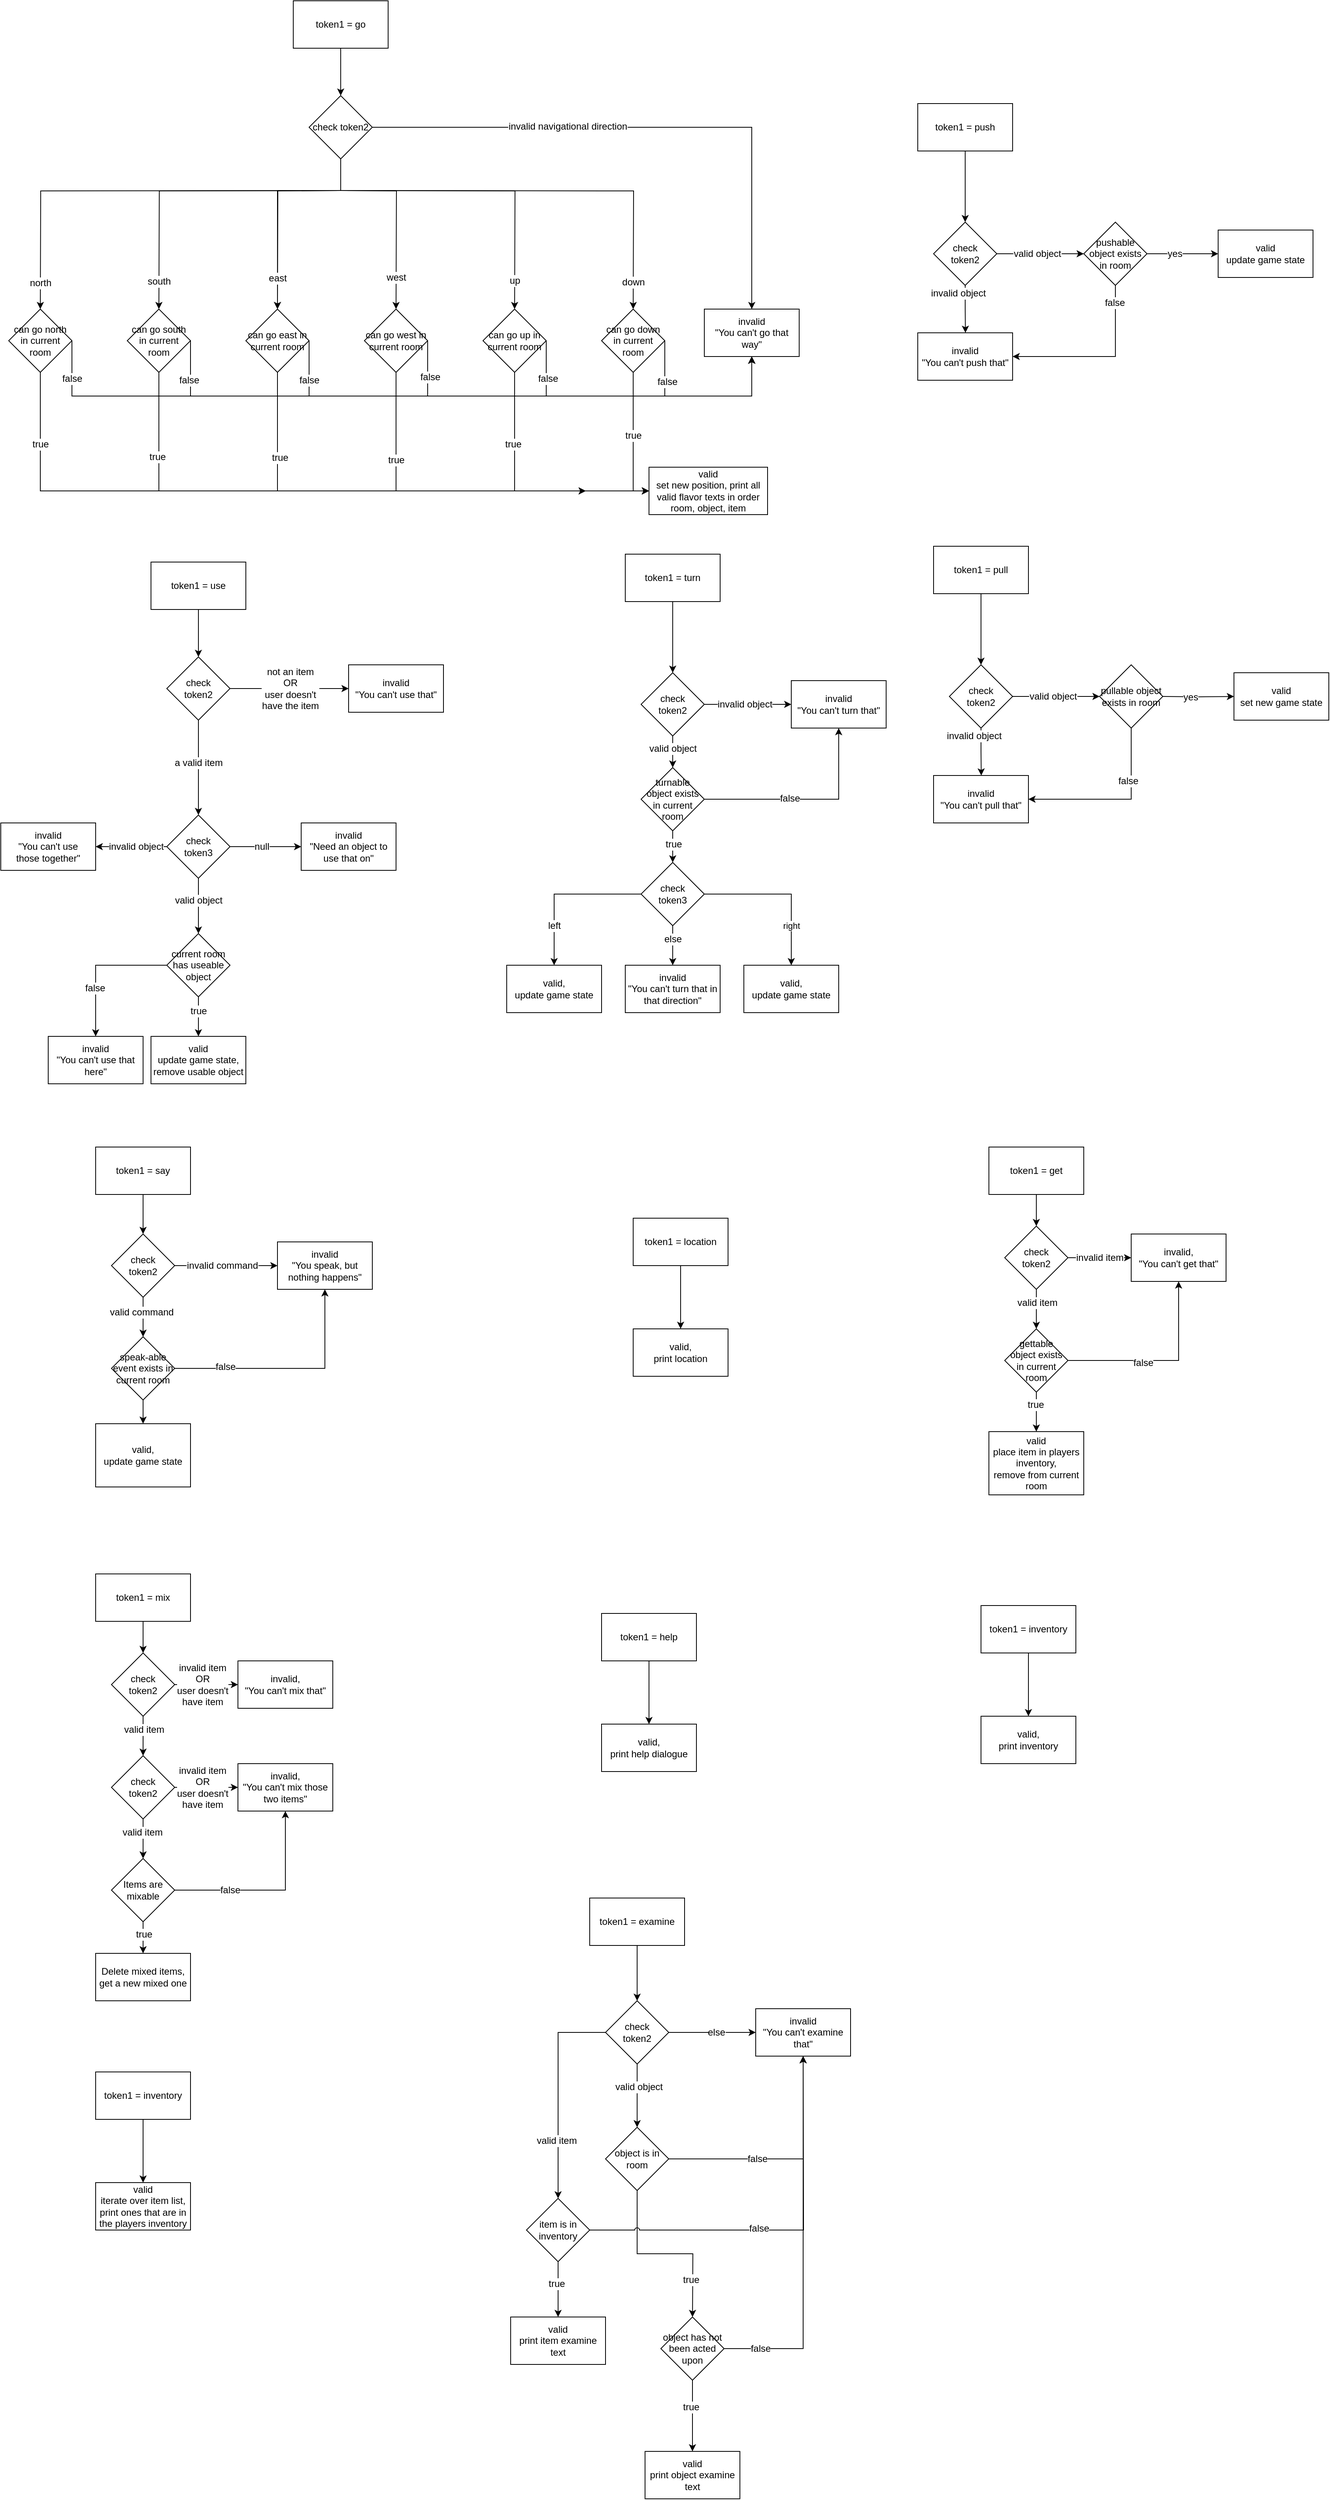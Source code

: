 <mxfile version="12.5.5" type="device"><diagram id="CHfxyp8ydynY-1cZiYaQ" name="Page-1"><mxGraphModel dx="2023" dy="628" grid="1" gridSize="10" guides="1" tooltips="1" connect="1" arrows="1" fold="1" page="1" pageScale="1" pageWidth="850" pageHeight="1100" math="0" shadow="0"><root><mxCell id="0"/><mxCell id="1" parent="0"/><mxCell id="4XS_81W_tqcogUFlzaWx-13" style="edgeStyle=orthogonalEdgeStyle;rounded=0;orthogonalLoop=1;jettySize=auto;html=1;exitX=0.5;exitY=1;exitDx=0;exitDy=0;" edge="1" parent="1"><mxGeometry relative="1" as="geometry"><mxPoint x="-410" y="240" as="sourcePoint"/><mxPoint x="-790" y="390" as="targetPoint"/></mxGeometry></mxCell><mxCell id="4XS_81W_tqcogUFlzaWx-20" value="&lt;div&gt;north&lt;/div&gt;" style="text;html=1;align=center;verticalAlign=middle;resizable=0;points=[];labelBackgroundColor=#ffffff;" vertex="1" connectable="0" parent="4XS_81W_tqcogUFlzaWx-13"><mxGeometry x="0.859" y="-3" relative="1" as="geometry"><mxPoint x="2.67" y="4.17" as="offset"/></mxGeometry></mxCell><mxCell id="4XS_81W_tqcogUFlzaWx-14" style="edgeStyle=orthogonalEdgeStyle;rounded=0;orthogonalLoop=1;jettySize=auto;html=1;exitX=0.5;exitY=1;exitDx=0;exitDy=0;" edge="1" parent="1"><mxGeometry relative="1" as="geometry"><mxPoint x="-410" y="240" as="sourcePoint"/><mxPoint x="-640" y="390" as="targetPoint"/></mxGeometry></mxCell><mxCell id="4XS_81W_tqcogUFlzaWx-21" value="south" style="text;html=1;align=center;verticalAlign=middle;resizable=0;points=[];labelBackgroundColor=#ffffff;" vertex="1" connectable="0" parent="4XS_81W_tqcogUFlzaWx-14"><mxGeometry x="0.77" y="1" relative="1" as="geometry"><mxPoint x="-1.33" y="8.33" as="offset"/></mxGeometry></mxCell><mxCell id="4XS_81W_tqcogUFlzaWx-15" style="edgeStyle=orthogonalEdgeStyle;rounded=0;orthogonalLoop=1;jettySize=auto;html=1;exitX=0.5;exitY=1;exitDx=0;exitDy=0;entryX=0.5;entryY=0;entryDx=0;entryDy=0;" edge="1" parent="1"><mxGeometry relative="1" as="geometry"><mxPoint x="-410" y="240" as="sourcePoint"/><mxPoint x="-490" y="390" as="targetPoint"/></mxGeometry></mxCell><mxCell id="4XS_81W_tqcogUFlzaWx-16" style="edgeStyle=orthogonalEdgeStyle;rounded=0;orthogonalLoop=1;jettySize=auto;html=1;exitX=0.5;exitY=1;exitDx=0;exitDy=0;entryX=0.5;entryY=0;entryDx=0;entryDy=0;" edge="1" parent="1"><mxGeometry relative="1" as="geometry"><mxPoint x="-410" y="240" as="sourcePoint"/><mxPoint x="-340" y="390" as="targetPoint"/></mxGeometry></mxCell><mxCell id="4XS_81W_tqcogUFlzaWx-23" value="west" style="text;html=1;align=center;verticalAlign=middle;resizable=0;points=[];labelBackgroundColor=#ffffff;" vertex="1" connectable="0" parent="4XS_81W_tqcogUFlzaWx-16"><mxGeometry x="0.553" relative="1" as="geometry"><mxPoint x="-0.26" y="8.33" as="offset"/></mxGeometry></mxCell><mxCell id="4XS_81W_tqcogUFlzaWx-17" style="edgeStyle=orthogonalEdgeStyle;rounded=0;orthogonalLoop=1;jettySize=auto;html=1;exitX=0.5;exitY=1;exitDx=0;exitDy=0;entryX=0.5;entryY=0;entryDx=0;entryDy=0;" edge="1" parent="1"><mxGeometry relative="1" as="geometry"><mxPoint x="-410" y="240" as="sourcePoint"/><mxPoint x="-190" y="390" as="targetPoint"/></mxGeometry></mxCell><mxCell id="4XS_81W_tqcogUFlzaWx-24" value="up" style="text;html=1;align=center;verticalAlign=middle;resizable=0;points=[];labelBackgroundColor=#ffffff;" vertex="1" connectable="0" parent="4XS_81W_tqcogUFlzaWx-17"><mxGeometry x="0.726" y="2" relative="1" as="geometry"><mxPoint x="-2.3" y="14.15" as="offset"/></mxGeometry></mxCell><mxCell id="4XS_81W_tqcogUFlzaWx-18" style="edgeStyle=orthogonalEdgeStyle;rounded=0;orthogonalLoop=1;jettySize=auto;html=1;exitX=0.5;exitY=1;exitDx=0;exitDy=0;entryX=0.5;entryY=0;entryDx=0;entryDy=0;" edge="1" parent="1"><mxGeometry relative="1" as="geometry"><mxPoint x="-410" y="240" as="sourcePoint"/><mxPoint x="-40" y="390" as="targetPoint"/></mxGeometry></mxCell><mxCell id="4XS_81W_tqcogUFlzaWx-25" value="down" style="text;html=1;align=center;verticalAlign=middle;resizable=0;points=[];labelBackgroundColor=#ffffff;" vertex="1" connectable="0" parent="4XS_81W_tqcogUFlzaWx-18"><mxGeometry x="0.831" y="1" relative="1" as="geometry"><mxPoint x="-1.27" y="9.99" as="offset"/></mxGeometry></mxCell><mxCell id="4XS_81W_tqcogUFlzaWx-27" style="edgeStyle=orthogonalEdgeStyle;rounded=0;orthogonalLoop=1;jettySize=auto;html=1;exitX=1;exitY=0.5;exitDx=0;exitDy=0;" edge="1" parent="1" source="4XS_81W_tqcogUFlzaWx-65" target="4XS_81W_tqcogUFlzaWx-26"><mxGeometry relative="1" as="geometry"><mxPoint x="-350" y="210" as="sourcePoint"/></mxGeometry></mxCell><mxCell id="4XS_81W_tqcogUFlzaWx-28" value="&lt;div&gt;invalid navigational direction&lt;/div&gt;" style="text;html=1;align=center;verticalAlign=middle;resizable=0;points=[];labelBackgroundColor=#ffffff;" vertex="1" connectable="0" parent="4XS_81W_tqcogUFlzaWx-27"><mxGeometry x="-0.304" y="1" relative="1" as="geometry"><mxPoint as="offset"/></mxGeometry></mxCell><mxCell id="4XS_81W_tqcogUFlzaWx-26" value="&lt;div&gt;invalid&lt;/div&gt;&lt;div&gt;&quot;You can't go that way&quot;&lt;br&gt;&lt;/div&gt;" style="rounded=0;whiteSpace=wrap;html=1;" vertex="1" parent="1"><mxGeometry x="50.0" y="390" width="120" height="60" as="geometry"/></mxCell><mxCell id="4XS_81W_tqcogUFlzaWx-53" style="edgeStyle=orthogonalEdgeStyle;rounded=0;orthogonalLoop=1;jettySize=auto;html=1;exitX=0.5;exitY=1;exitDx=0;exitDy=0;entryX=0.5;entryY=0;entryDx=0;entryDy=0;" edge="1" parent="1"><mxGeometry relative="1" as="geometry"><mxPoint x="-590" y="910" as="sourcePoint"/><mxPoint x="-590" y="1030" as="targetPoint"/></mxGeometry></mxCell><mxCell id="4XS_81W_tqcogUFlzaWx-54" value="a valid item" style="text;html=1;align=center;verticalAlign=middle;resizable=0;points=[];labelBackgroundColor=#ffffff;" vertex="1" connectable="0" parent="4XS_81W_tqcogUFlzaWx-53"><mxGeometry x="-0.267" relative="1" as="geometry"><mxPoint y="10" as="offset"/></mxGeometry></mxCell><mxCell id="4XS_81W_tqcogUFlzaWx-57" style="edgeStyle=orthogonalEdgeStyle;rounded=0;orthogonalLoop=1;jettySize=auto;html=1;exitX=1;exitY=0.5;exitDx=0;exitDy=0;" edge="1" parent="1" source="4XS_81W_tqcogUFlzaWx-70" target="4XS_81W_tqcogUFlzaWx-56"><mxGeometry relative="1" as="geometry"><mxPoint x="-530" y="880" as="sourcePoint"/><Array as="points"><mxPoint x="-440" y="870"/><mxPoint x="-440" y="870"/></Array></mxGeometry></mxCell><mxCell id="4XS_81W_tqcogUFlzaWx-58" value="&lt;div&gt;not an item&lt;br&gt;&lt;/div&gt;&lt;div&gt;OR&lt;/div&gt;&lt;div&gt;user doesn't &lt;br&gt;&lt;/div&gt;&lt;div&gt;have the item&lt;br&gt;&lt;/div&gt;" style="text;html=1;align=center;verticalAlign=middle;resizable=0;points=[];labelBackgroundColor=#ffffff;rotation=0;" vertex="1" connectable="0" parent="4XS_81W_tqcogUFlzaWx-57"><mxGeometry x="0.291" y="-3" relative="1" as="geometry"><mxPoint x="-21.29" y="-2.97" as="offset"/></mxGeometry></mxCell><mxCell id="4XS_81W_tqcogUFlzaWx-60" style="edgeStyle=orthogonalEdgeStyle;rounded=0;orthogonalLoop=1;jettySize=auto;html=1;exitX=1;exitY=0.5;exitDx=0;exitDy=0;entryX=0;entryY=0.5;entryDx=0;entryDy=0;" edge="1" parent="1" source="4XS_81W_tqcogUFlzaWx-55" target="4XS_81W_tqcogUFlzaWx-59"><mxGeometry relative="1" as="geometry"/></mxCell><mxCell id="4XS_81W_tqcogUFlzaWx-61" value="null" style="text;html=1;align=center;verticalAlign=middle;resizable=0;points=[];labelBackgroundColor=#ffffff;" vertex="1" connectable="0" parent="4XS_81W_tqcogUFlzaWx-60"><mxGeometry x="0.127" y="2" relative="1" as="geometry"><mxPoint x="-10.7" y="2" as="offset"/></mxGeometry></mxCell><mxCell id="4XS_81W_tqcogUFlzaWx-63" style="edgeStyle=orthogonalEdgeStyle;rounded=0;orthogonalLoop=1;jettySize=auto;html=1;exitX=0.5;exitY=1;exitDx=0;exitDy=0;entryX=0.5;entryY=0;entryDx=0;entryDy=0;" edge="1" parent="1" source="4XS_81W_tqcogUFlzaWx-55"><mxGeometry relative="1" as="geometry"><mxPoint x="-590" y="1180" as="targetPoint"/></mxGeometry></mxCell><mxCell id="4XS_81W_tqcogUFlzaWx-64" value="valid object" style="text;html=1;align=center;verticalAlign=middle;resizable=0;points=[];labelBackgroundColor=#ffffff;" vertex="1" connectable="0" parent="4XS_81W_tqcogUFlzaWx-63"><mxGeometry x="-0.223" relative="1" as="geometry"><mxPoint as="offset"/></mxGeometry></mxCell><mxCell id="4XS_81W_tqcogUFlzaWx-74" style="edgeStyle=orthogonalEdgeStyle;rounded=0;orthogonalLoop=1;jettySize=auto;html=1;exitX=0;exitY=0.5;exitDx=0;exitDy=0;entryX=1;entryY=0.5;entryDx=0;entryDy=0;" edge="1" parent="1" source="4XS_81W_tqcogUFlzaWx-55" target="4XS_81W_tqcogUFlzaWx-73"><mxGeometry relative="1" as="geometry"/></mxCell><mxCell id="4XS_81W_tqcogUFlzaWx-230" value="invalid object" style="text;html=1;align=center;verticalAlign=middle;resizable=0;points=[];labelBackgroundColor=#ffffff;" vertex="1" connectable="0" parent="4XS_81W_tqcogUFlzaWx-74"><mxGeometry x="0.215" y="2" relative="1" as="geometry"><mxPoint x="15" y="-2" as="offset"/></mxGeometry></mxCell><mxCell id="4XS_81W_tqcogUFlzaWx-55" value="&lt;div&gt;check &lt;br&gt;&lt;/div&gt;&lt;div&gt;token3&lt;/div&gt;" style="rhombus;whiteSpace=wrap;html=1;" vertex="1" parent="1"><mxGeometry x="-630" y="1030" width="80" height="80" as="geometry"/></mxCell><mxCell id="4XS_81W_tqcogUFlzaWx-56" value="&lt;div&gt;invalid&lt;/div&gt;&lt;div&gt;&quot;You can't use that&quot;&lt;br&gt;&lt;/div&gt;" style="rounded=0;whiteSpace=wrap;html=1;" vertex="1" parent="1"><mxGeometry x="-400" y="840" width="120" height="60" as="geometry"/></mxCell><mxCell id="4XS_81W_tqcogUFlzaWx-59" value="&lt;div&gt;invalid&lt;/div&gt;&lt;div&gt;&quot;Need an object to use that on&quot;&lt;br&gt;&lt;/div&gt;" style="rounded=0;whiteSpace=wrap;html=1;" vertex="1" parent="1"><mxGeometry x="-460" y="1040" width="120" height="60" as="geometry"/></mxCell><mxCell id="4XS_81W_tqcogUFlzaWx-66" style="edgeStyle=orthogonalEdgeStyle;rounded=0;orthogonalLoop=1;jettySize=auto;html=1;exitX=0.5;exitY=1;exitDx=0;exitDy=0;entryX=0.5;entryY=0;entryDx=0;entryDy=0;" edge="1" parent="1" source="4XS_81W_tqcogUFlzaWx-65"><mxGeometry relative="1" as="geometry"><mxPoint x="-490" y="390" as="targetPoint"/><Array as="points"><mxPoint x="-410" y="240"/><mxPoint x="-490" y="240"/></Array></mxGeometry></mxCell><mxCell id="4XS_81W_tqcogUFlzaWx-131" value="east" style="text;html=1;align=center;verticalAlign=middle;resizable=0;points=[];labelBackgroundColor=#ffffff;" vertex="1" connectable="0" parent="4XS_81W_tqcogUFlzaWx-66"><mxGeometry x="0.708" relative="1" as="geometry"><mxPoint as="offset"/></mxGeometry></mxCell><mxCell id="4XS_81W_tqcogUFlzaWx-65" value="check token2" style="rhombus;whiteSpace=wrap;html=1;" vertex="1" parent="1"><mxGeometry x="-450" y="120" width="80" height="80" as="geometry"/></mxCell><mxCell id="4XS_81W_tqcogUFlzaWx-68" style="edgeStyle=orthogonalEdgeStyle;rounded=0;orthogonalLoop=1;jettySize=auto;html=1;exitX=0.5;exitY=1;exitDx=0;exitDy=0;entryX=0.5;entryY=0;entryDx=0;entryDy=0;" edge="1" parent="1" source="4XS_81W_tqcogUFlzaWx-67" target="4XS_81W_tqcogUFlzaWx-65"><mxGeometry relative="1" as="geometry"/></mxCell><mxCell id="4XS_81W_tqcogUFlzaWx-67" value="token1 = go" style="rounded=0;whiteSpace=wrap;html=1;" vertex="1" parent="1"><mxGeometry x="-470" width="120" height="60" as="geometry"/></mxCell><mxCell id="4XS_81W_tqcogUFlzaWx-70" value="&lt;div&gt;check &lt;br&gt;&lt;/div&gt;&lt;div&gt;token2&lt;/div&gt;" style="rhombus;whiteSpace=wrap;html=1;" vertex="1" parent="1"><mxGeometry x="-630" y="830" width="80" height="80" as="geometry"/></mxCell><mxCell id="4XS_81W_tqcogUFlzaWx-72" style="edgeStyle=orthogonalEdgeStyle;rounded=0;orthogonalLoop=1;jettySize=auto;html=1;exitX=0.5;exitY=1;exitDx=0;exitDy=0;entryX=0.5;entryY=0;entryDx=0;entryDy=0;" edge="1" parent="1" source="4XS_81W_tqcogUFlzaWx-71" target="4XS_81W_tqcogUFlzaWx-70"><mxGeometry relative="1" as="geometry"/></mxCell><mxCell id="4XS_81W_tqcogUFlzaWx-71" value="token1 = use" style="rounded=0;whiteSpace=wrap;html=1;" vertex="1" parent="1"><mxGeometry x="-650" y="710" width="120" height="60" as="geometry"/></mxCell><mxCell id="4XS_81W_tqcogUFlzaWx-73" value="&lt;div&gt;invalid&lt;/div&gt;&lt;div&gt;&quot;You can't use &lt;br&gt;&lt;/div&gt;those together&quot;" style="rounded=0;whiteSpace=wrap;html=1;" vertex="1" parent="1"><mxGeometry x="-840" y="1040" width="120" height="60" as="geometry"/></mxCell><mxCell id="4XS_81W_tqcogUFlzaWx-78" style="edgeStyle=orthogonalEdgeStyle;rounded=0;orthogonalLoop=1;jettySize=auto;html=1;exitX=0.5;exitY=1;exitDx=0;exitDy=0;entryX=0.5;entryY=0;entryDx=0;entryDy=0;" edge="1" parent="1" source="4XS_81W_tqcogUFlzaWx-76" target="4XS_81W_tqcogUFlzaWx-77"><mxGeometry relative="1" as="geometry"/></mxCell><mxCell id="4XS_81W_tqcogUFlzaWx-76" value="token1 = push" style="rounded=0;whiteSpace=wrap;html=1;" vertex="1" parent="1"><mxGeometry x="320" y="130" width="120" height="60" as="geometry"/></mxCell><mxCell id="4XS_81W_tqcogUFlzaWx-80" style="edgeStyle=orthogonalEdgeStyle;rounded=0;orthogonalLoop=1;jettySize=auto;html=1;exitX=1;exitY=0.5;exitDx=0;exitDy=0;entryX=0;entryY=0.5;entryDx=0;entryDy=0;" edge="1" parent="1" source="4XS_81W_tqcogUFlzaWx-77"><mxGeometry relative="1" as="geometry"><mxPoint x="530" y="320" as="targetPoint"/></mxGeometry></mxCell><mxCell id="4XS_81W_tqcogUFlzaWx-81" value="valid object" style="text;html=1;align=center;verticalAlign=middle;resizable=0;points=[];labelBackgroundColor=#ffffff;" vertex="1" connectable="0" parent="4XS_81W_tqcogUFlzaWx-80"><mxGeometry x="-0.161" y="-1" relative="1" as="geometry"><mxPoint x="4.17" y="-1" as="offset"/></mxGeometry></mxCell><mxCell id="4XS_81W_tqcogUFlzaWx-82" style="edgeStyle=orthogonalEdgeStyle;rounded=0;orthogonalLoop=1;jettySize=auto;html=1;exitX=0.5;exitY=1;exitDx=0;exitDy=0;" edge="1" parent="1" source="4XS_81W_tqcogUFlzaWx-77"><mxGeometry relative="1" as="geometry"><mxPoint x="380.333" y="420" as="targetPoint"/></mxGeometry></mxCell><mxCell id="4XS_81W_tqcogUFlzaWx-84" value="invalid object" style="text;html=1;align=center;verticalAlign=middle;resizable=0;points=[];labelBackgroundColor=#ffffff;" vertex="1" connectable="0" parent="4XS_81W_tqcogUFlzaWx-82"><mxGeometry x="0.005" y="10" relative="1" as="geometry"><mxPoint x="-10" y="-10" as="offset"/></mxGeometry></mxCell><mxCell id="4XS_81W_tqcogUFlzaWx-77" value="&lt;div&gt;check&lt;/div&gt;&lt;div&gt;token2&lt;/div&gt;" style="rhombus;whiteSpace=wrap;html=1;" vertex="1" parent="1"><mxGeometry x="340" y="280" width="80" height="80" as="geometry"/></mxCell><mxCell id="4XS_81W_tqcogUFlzaWx-83" value="&lt;div&gt;invalid&lt;/div&gt;&lt;div&gt;&quot;You can't push that&quot;&lt;br&gt;&lt;/div&gt;" style="rounded=0;whiteSpace=wrap;html=1;" vertex="1" parent="1"><mxGeometry x="320" y="420" width="120" height="60" as="geometry"/></mxCell><mxCell id="4XS_81W_tqcogUFlzaWx-85" style="edgeStyle=orthogonalEdgeStyle;rounded=0;orthogonalLoop=1;jettySize=auto;html=1;exitX=0.5;exitY=1;exitDx=0;exitDy=0;entryX=0.5;entryY=0;entryDx=0;entryDy=0;" edge="1" source="4XS_81W_tqcogUFlzaWx-86" target="4XS_81W_tqcogUFlzaWx-91" parent="1"><mxGeometry relative="1" as="geometry"/></mxCell><mxCell id="4XS_81W_tqcogUFlzaWx-86" value="token1 = pull" style="rounded=0;whiteSpace=wrap;html=1;" vertex="1" parent="1"><mxGeometry x="340" y="690" width="120" height="60" as="geometry"/></mxCell><mxCell id="4XS_81W_tqcogUFlzaWx-87" style="edgeStyle=orthogonalEdgeStyle;rounded=0;orthogonalLoop=1;jettySize=auto;html=1;exitX=1;exitY=0.5;exitDx=0;exitDy=0;entryX=0;entryY=0.5;entryDx=0;entryDy=0;" edge="1" source="4XS_81W_tqcogUFlzaWx-91" parent="1"><mxGeometry relative="1" as="geometry"><mxPoint x="550" y="880.0" as="targetPoint"/></mxGeometry></mxCell><mxCell id="4XS_81W_tqcogUFlzaWx-88" value="valid object" style="text;html=1;align=center;verticalAlign=middle;resizable=0;points=[];labelBackgroundColor=#ffffff;" vertex="1" connectable="0" parent="4XS_81W_tqcogUFlzaWx-87"><mxGeometry x="-0.161" y="-1" relative="1" as="geometry"><mxPoint x="4.17" y="-1" as="offset"/></mxGeometry></mxCell><mxCell id="4XS_81W_tqcogUFlzaWx-89" style="edgeStyle=orthogonalEdgeStyle;rounded=0;orthogonalLoop=1;jettySize=auto;html=1;exitX=0.5;exitY=1;exitDx=0;exitDy=0;" edge="1" source="4XS_81W_tqcogUFlzaWx-91" parent="1"><mxGeometry relative="1" as="geometry"><mxPoint x="400.333" y="980" as="targetPoint"/></mxGeometry></mxCell><mxCell id="4XS_81W_tqcogUFlzaWx-90" value="invalid object" style="text;html=1;align=center;verticalAlign=middle;resizable=0;points=[];labelBackgroundColor=#ffffff;" vertex="1" connectable="0" parent="4XS_81W_tqcogUFlzaWx-89"><mxGeometry x="0.005" y="10" relative="1" as="geometry"><mxPoint x="-10" y="-10" as="offset"/></mxGeometry></mxCell><mxCell id="4XS_81W_tqcogUFlzaWx-91" value="&lt;div&gt;check&lt;/div&gt;&lt;div&gt;token2&lt;/div&gt;" style="rhombus;whiteSpace=wrap;html=1;" vertex="1" parent="1"><mxGeometry x="360" y="840" width="80" height="80" as="geometry"/></mxCell><mxCell id="4XS_81W_tqcogUFlzaWx-93" value="&lt;div&gt;invalid&lt;/div&gt;&lt;div&gt;&quot;You can't pull that&quot;&lt;br&gt;&lt;/div&gt;" style="rounded=0;whiteSpace=wrap;html=1;" vertex="1" parent="1"><mxGeometry x="340" y="980" width="120" height="60" as="geometry"/></mxCell><mxCell id="4XS_81W_tqcogUFlzaWx-94" style="edgeStyle=orthogonalEdgeStyle;rounded=0;orthogonalLoop=1;jettySize=auto;html=1;exitX=0.5;exitY=1;exitDx=0;exitDy=0;entryX=0.5;entryY=0;entryDx=0;entryDy=0;" edge="1" source="4XS_81W_tqcogUFlzaWx-95" target="4XS_81W_tqcogUFlzaWx-100" parent="1"><mxGeometry relative="1" as="geometry"/></mxCell><mxCell id="4XS_81W_tqcogUFlzaWx-95" value="token1 = turn" style="rounded=0;whiteSpace=wrap;html=1;" vertex="1" parent="1"><mxGeometry x="-50" y="700" width="120" height="60" as="geometry"/></mxCell><mxCell id="4XS_81W_tqcogUFlzaWx-96" style="edgeStyle=orthogonalEdgeStyle;rounded=0;orthogonalLoop=1;jettySize=auto;html=1;exitX=1;exitY=0.5;exitDx=0;exitDy=0;entryX=0;entryY=0.5;entryDx=0;entryDy=0;" edge="1" source="4XS_81W_tqcogUFlzaWx-100" parent="1"><mxGeometry relative="1" as="geometry"><mxPoint x="160" y="890.0" as="targetPoint"/></mxGeometry></mxCell><mxCell id="4XS_81W_tqcogUFlzaWx-97" value="invalid object" style="text;html=1;align=center;verticalAlign=middle;resizable=0;points=[];labelBackgroundColor=#ffffff;" vertex="1" connectable="0" parent="4XS_81W_tqcogUFlzaWx-96"><mxGeometry x="-0.161" y="-1" relative="1" as="geometry"><mxPoint x="4.17" y="-1" as="offset"/></mxGeometry></mxCell><mxCell id="4XS_81W_tqcogUFlzaWx-240" style="edgeStyle=orthogonalEdgeStyle;rounded=0;orthogonalLoop=1;jettySize=auto;html=1;exitX=0.5;exitY=1;exitDx=0;exitDy=0;" edge="1" parent="1" source="4XS_81W_tqcogUFlzaWx-100" target="4XS_81W_tqcogUFlzaWx-239"><mxGeometry relative="1" as="geometry"/></mxCell><mxCell id="4XS_81W_tqcogUFlzaWx-242" value="valid object" style="text;html=1;align=center;verticalAlign=middle;resizable=0;points=[];labelBackgroundColor=#ffffff;" vertex="1" connectable="0" parent="4XS_81W_tqcogUFlzaWx-240"><mxGeometry x="-0.214" y="-1" relative="1" as="geometry"><mxPoint x="1" as="offset"/></mxGeometry></mxCell><mxCell id="4XS_81W_tqcogUFlzaWx-100" value="&lt;div&gt;check&lt;/div&gt;&lt;div&gt;token2&lt;/div&gt;" style="rhombus;whiteSpace=wrap;html=1;" vertex="1" parent="1"><mxGeometry x="-30" y="850" width="80" height="80" as="geometry"/></mxCell><mxCell id="4XS_81W_tqcogUFlzaWx-103" value="&lt;div&gt;invalid&lt;/div&gt;&lt;div&gt;&quot;You can't turn that&quot;&lt;br&gt;&lt;/div&gt;" style="rounded=0;whiteSpace=wrap;html=1;" vertex="1" parent="1"><mxGeometry x="160" y="860" width="120" height="60" as="geometry"/></mxCell><mxCell id="4XS_81W_tqcogUFlzaWx-109" value="&lt;div&gt;right&lt;/div&gt;" style="edgeStyle=orthogonalEdgeStyle;rounded=0;orthogonalLoop=1;jettySize=auto;html=1;exitX=1;exitY=0.5;exitDx=0;exitDy=0;entryX=0.5;entryY=0;entryDx=0;entryDy=0;" edge="1" parent="1" source="4XS_81W_tqcogUFlzaWx-105" target="4XS_81W_tqcogUFlzaWx-108"><mxGeometry x="0.498" relative="1" as="geometry"><mxPoint as="offset"/></mxGeometry></mxCell><mxCell id="4XS_81W_tqcogUFlzaWx-110" style="edgeStyle=orthogonalEdgeStyle;rounded=0;orthogonalLoop=1;jettySize=auto;html=1;exitX=0.5;exitY=1;exitDx=0;exitDy=0;entryX=0.5;entryY=0;entryDx=0;entryDy=0;" edge="1" parent="1" source="4XS_81W_tqcogUFlzaWx-105" target="4XS_81W_tqcogUFlzaWx-107"><mxGeometry relative="1" as="geometry"><Array as="points"><mxPoint x="10" y="1190"/><mxPoint x="10" y="1190"/></Array></mxGeometry></mxCell><mxCell id="4XS_81W_tqcogUFlzaWx-113" value="else" style="text;html=1;align=center;verticalAlign=middle;resizable=0;points=[];labelBackgroundColor=#ffffff;" vertex="1" connectable="0" parent="4XS_81W_tqcogUFlzaWx-110"><mxGeometry x="-0.2" y="-3" relative="1" as="geometry"><mxPoint x="3" y="-3" as="offset"/></mxGeometry></mxCell><mxCell id="4XS_81W_tqcogUFlzaWx-111" style="edgeStyle=orthogonalEdgeStyle;rounded=0;orthogonalLoop=1;jettySize=auto;html=1;exitX=0;exitY=0.5;exitDx=0;exitDy=0;" edge="1" parent="1" source="4XS_81W_tqcogUFlzaWx-105" target="4XS_81W_tqcogUFlzaWx-106"><mxGeometry relative="1" as="geometry"/></mxCell><mxCell id="4XS_81W_tqcogUFlzaWx-112" value="left" style="text;html=1;align=center;verticalAlign=middle;resizable=0;points=[];labelBackgroundColor=#ffffff;" vertex="1" connectable="0" parent="4XS_81W_tqcogUFlzaWx-111"><mxGeometry x="-0.239" y="1" relative="1" as="geometry"><mxPoint x="-34.14" y="38.79" as="offset"/></mxGeometry></mxCell><mxCell id="4XS_81W_tqcogUFlzaWx-105" value="&lt;div&gt;check&lt;/div&gt;&lt;div&gt;token3&lt;/div&gt;" style="rhombus;whiteSpace=wrap;html=1;" vertex="1" parent="1"><mxGeometry x="-30" y="1090" width="80" height="80" as="geometry"/></mxCell><mxCell id="4XS_81W_tqcogUFlzaWx-106" value="&lt;div&gt;valid,&lt;/div&gt;&lt;div&gt;update game state&lt;br&gt;&lt;/div&gt;" style="rounded=0;whiteSpace=wrap;html=1;" vertex="1" parent="1"><mxGeometry x="-200" y="1220" width="120" height="60" as="geometry"/></mxCell><mxCell id="4XS_81W_tqcogUFlzaWx-107" value="&lt;div&gt;invalid&lt;/div&gt;&lt;div&gt;&quot;You can't turn that in that direction&quot;&lt;br&gt;&lt;/div&gt;" style="rounded=0;whiteSpace=wrap;html=1;" vertex="1" parent="1"><mxGeometry x="-50" y="1220" width="120" height="60" as="geometry"/></mxCell><mxCell id="4XS_81W_tqcogUFlzaWx-108" value="&lt;div&gt;valid, &lt;br&gt;&lt;/div&gt;&lt;div&gt;update game state&lt;/div&gt;" style="rounded=0;whiteSpace=wrap;html=1;" vertex="1" parent="1"><mxGeometry x="100" y="1220" width="120" height="60" as="geometry"/></mxCell><mxCell id="4XS_81W_tqcogUFlzaWx-121" value="" style="edgeStyle=orthogonalEdgeStyle;rounded=0;orthogonalLoop=1;jettySize=auto;html=1;" edge="1" parent="1" source="4XS_81W_tqcogUFlzaWx-118" target="4XS_81W_tqcogUFlzaWx-120"><mxGeometry relative="1" as="geometry"/></mxCell><mxCell id="4XS_81W_tqcogUFlzaWx-118" value="&lt;div&gt;token1 = location&lt;/div&gt;" style="rounded=0;whiteSpace=wrap;html=1;" vertex="1" parent="1"><mxGeometry x="-40" y="1540" width="120" height="60" as="geometry"/></mxCell><mxCell id="4XS_81W_tqcogUFlzaWx-120" value="&lt;div&gt;valid,&lt;/div&gt;&lt;div&gt;print location&lt;br&gt;&lt;/div&gt;" style="rounded=0;whiteSpace=wrap;html=1;" vertex="1" parent="1"><mxGeometry x="-40" y="1680" width="120" height="60" as="geometry"/></mxCell><mxCell id="4XS_81W_tqcogUFlzaWx-126" style="edgeStyle=orthogonalEdgeStyle;rounded=0;orthogonalLoop=1;jettySize=auto;html=1;exitX=0.5;exitY=1;exitDx=0;exitDy=0;entryX=0.5;entryY=0;entryDx=0;entryDy=0;" edge="1" parent="1" source="4XS_81W_tqcogUFlzaWx-122" target="4XS_81W_tqcogUFlzaWx-125"><mxGeometry relative="1" as="geometry"/></mxCell><mxCell id="4XS_81W_tqcogUFlzaWx-122" value="token1 = say" style="rounded=0;whiteSpace=wrap;html=1;" vertex="1" parent="1"><mxGeometry x="-720" y="1450" width="120" height="60" as="geometry"/></mxCell><mxCell id="4XS_81W_tqcogUFlzaWx-128" style="edgeStyle=orthogonalEdgeStyle;rounded=0;orthogonalLoop=1;jettySize=auto;html=1;exitX=1;exitY=0.5;exitDx=0;exitDy=0;entryX=0;entryY=0.5;entryDx=0;entryDy=0;" edge="1" parent="1" source="4XS_81W_tqcogUFlzaWx-125" target="4XS_81W_tqcogUFlzaWx-127"><mxGeometry relative="1" as="geometry"/></mxCell><mxCell id="4XS_81W_tqcogUFlzaWx-129" value="invalid command" style="text;html=1;align=center;verticalAlign=middle;resizable=0;points=[];labelBackgroundColor=#ffffff;" vertex="1" connectable="0" parent="4XS_81W_tqcogUFlzaWx-128"><mxGeometry x="-0.399" y="2" relative="1" as="geometry"><mxPoint x="20.95" y="2" as="offset"/></mxGeometry></mxCell><mxCell id="4XS_81W_tqcogUFlzaWx-133" style="edgeStyle=orthogonalEdgeStyle;rounded=0;orthogonalLoop=1;jettySize=auto;html=1;exitX=0.5;exitY=1;exitDx=0;exitDy=0;entryX=0.5;entryY=0;entryDx=0;entryDy=0;" edge="1" parent="1" source="4XS_81W_tqcogUFlzaWx-125"><mxGeometry relative="1" as="geometry"><mxPoint x="-660" y="1690" as="targetPoint"/></mxGeometry></mxCell><mxCell id="4XS_81W_tqcogUFlzaWx-134" value="valid command" style="text;html=1;align=center;verticalAlign=middle;resizable=0;points=[];labelBackgroundColor=#ffffff;" vertex="1" connectable="0" parent="4XS_81W_tqcogUFlzaWx-133"><mxGeometry x="-0.257" y="-2" relative="1" as="geometry"><mxPoint as="offset"/></mxGeometry></mxCell><mxCell id="4XS_81W_tqcogUFlzaWx-125" value="&lt;div&gt;check&lt;/div&gt;&lt;div&gt;token2&lt;br&gt;&lt;/div&gt;" style="rhombus;whiteSpace=wrap;html=1;" vertex="1" parent="1"><mxGeometry x="-700" y="1560" width="80" height="80" as="geometry"/></mxCell><mxCell id="4XS_81W_tqcogUFlzaWx-127" value="&lt;div&gt;invalid&lt;/div&gt;&lt;div&gt;&quot;You speak, but nothing happens&quot;&lt;br&gt;&lt;/div&gt;" style="rounded=0;whiteSpace=wrap;html=1;" vertex="1" parent="1"><mxGeometry x="-490" y="1570" width="120" height="60" as="geometry"/></mxCell><mxCell id="4XS_81W_tqcogUFlzaWx-137" style="edgeStyle=orthogonalEdgeStyle;rounded=0;orthogonalLoop=1;jettySize=auto;html=1;exitX=0.5;exitY=1;exitDx=0;exitDy=0;entryX=0.5;entryY=0;entryDx=0;entryDy=0;" edge="1" parent="1" source="4XS_81W_tqcogUFlzaWx-135" target="4XS_81W_tqcogUFlzaWx-136"><mxGeometry relative="1" as="geometry"/></mxCell><mxCell id="4XS_81W_tqcogUFlzaWx-135" value="token1 = get" style="rounded=0;whiteSpace=wrap;html=1;" vertex="1" parent="1"><mxGeometry x="410" y="1450" width="120" height="60" as="geometry"/></mxCell><mxCell id="4XS_81W_tqcogUFlzaWx-139" style="edgeStyle=orthogonalEdgeStyle;rounded=0;orthogonalLoop=1;jettySize=auto;html=1;exitX=0.5;exitY=1;exitDx=0;exitDy=0;entryX=0.5;entryY=0;entryDx=0;entryDy=0;" edge="1" parent="1" source="4XS_81W_tqcogUFlzaWx-136"><mxGeometry relative="1" as="geometry"><mxPoint x="470" y="1680" as="targetPoint"/></mxGeometry></mxCell><mxCell id="4XS_81W_tqcogUFlzaWx-140" value="valid item" style="text;html=1;align=center;verticalAlign=middle;resizable=0;points=[];labelBackgroundColor=#ffffff;" vertex="1" connectable="0" parent="4XS_81W_tqcogUFlzaWx-139"><mxGeometry x="-0.32" y="1" relative="1" as="geometry"><mxPoint as="offset"/></mxGeometry></mxCell><mxCell id="4XS_81W_tqcogUFlzaWx-142" style="edgeStyle=orthogonalEdgeStyle;rounded=0;orthogonalLoop=1;jettySize=auto;html=1;exitX=1;exitY=0.5;exitDx=0;exitDy=0;entryX=0;entryY=0.5;entryDx=0;entryDy=0;" edge="1" parent="1" source="4XS_81W_tqcogUFlzaWx-136" target="4XS_81W_tqcogUFlzaWx-141"><mxGeometry relative="1" as="geometry"/></mxCell><mxCell id="4XS_81W_tqcogUFlzaWx-143" value="invalid item" style="text;html=1;align=center;verticalAlign=middle;resizable=0;points=[];labelBackgroundColor=#ffffff;" vertex="1" connectable="0" parent="4XS_81W_tqcogUFlzaWx-142"><mxGeometry x="-0.355" y="-1" relative="1" as="geometry"><mxPoint x="14" y="-1" as="offset"/></mxGeometry></mxCell><mxCell id="4XS_81W_tqcogUFlzaWx-136" value="&lt;div&gt;check&lt;/div&gt;&lt;div&gt;token2&lt;/div&gt;" style="rhombus;whiteSpace=wrap;html=1;" vertex="1" parent="1"><mxGeometry x="430" y="1550" width="80" height="80" as="geometry"/></mxCell><mxCell id="4XS_81W_tqcogUFlzaWx-141" value="&lt;div&gt;invalid,&lt;/div&gt;&lt;div&gt;&quot;You can't get that&quot;&lt;br&gt;&lt;/div&gt;" style="rounded=0;whiteSpace=wrap;html=1;" vertex="1" parent="1"><mxGeometry x="590" y="1560" width="120" height="60" as="geometry"/></mxCell><mxCell id="4XS_81W_tqcogUFlzaWx-145" style="edgeStyle=orthogonalEdgeStyle;rounded=0;orthogonalLoop=1;jettySize=auto;html=1;exitX=0.5;exitY=1;exitDx=0;exitDy=0;entryX=0.5;entryY=0;entryDx=0;entryDy=0;" edge="1" source="4XS_81W_tqcogUFlzaWx-146" target="4XS_81W_tqcogUFlzaWx-151" parent="1"><mxGeometry relative="1" as="geometry"/></mxCell><mxCell id="4XS_81W_tqcogUFlzaWx-146" value="token1 = mix" style="rounded=0;whiteSpace=wrap;html=1;" vertex="1" parent="1"><mxGeometry x="-720" y="1990" width="120" height="60" as="geometry"/></mxCell><mxCell id="4XS_81W_tqcogUFlzaWx-147" style="edgeStyle=orthogonalEdgeStyle;rounded=0;orthogonalLoop=1;jettySize=auto;html=1;exitX=0.5;exitY=1;exitDx=0;exitDy=0;entryX=0.5;entryY=0;entryDx=0;entryDy=0;" edge="1" source="4XS_81W_tqcogUFlzaWx-151" parent="1"><mxGeometry relative="1" as="geometry"><mxPoint x="-660" y="2220" as="targetPoint"/></mxGeometry></mxCell><mxCell id="4XS_81W_tqcogUFlzaWx-148" value="valid item" style="text;html=1;align=center;verticalAlign=middle;resizable=0;points=[];labelBackgroundColor=#ffffff;" vertex="1" connectable="0" parent="4XS_81W_tqcogUFlzaWx-147"><mxGeometry x="-0.32" y="1" relative="1" as="geometry"><mxPoint as="offset"/></mxGeometry></mxCell><mxCell id="4XS_81W_tqcogUFlzaWx-149" style="edgeStyle=orthogonalEdgeStyle;rounded=0;orthogonalLoop=1;jettySize=auto;html=1;exitX=1;exitY=0.5;exitDx=0;exitDy=0;entryX=0;entryY=0.5;entryDx=0;entryDy=0;" edge="1" source="4XS_81W_tqcogUFlzaWx-151" target="4XS_81W_tqcogUFlzaWx-153" parent="1"><mxGeometry relative="1" as="geometry"/></mxCell><mxCell id="4XS_81W_tqcogUFlzaWx-150" value="&lt;div&gt;invalid item&lt;/div&gt;&lt;div&gt;OR&lt;/div&gt;&lt;div&gt;user doesn't&lt;/div&gt;&lt;div&gt;have item&lt;br&gt;&lt;/div&gt;" style="text;html=1;align=center;verticalAlign=middle;resizable=0;points=[];labelBackgroundColor=#ffffff;" vertex="1" connectable="0" parent="4XS_81W_tqcogUFlzaWx-149"><mxGeometry x="-0.355" y="-1" relative="1" as="geometry"><mxPoint x="9" y="-1" as="offset"/></mxGeometry></mxCell><mxCell id="4XS_81W_tqcogUFlzaWx-151" value="&lt;div&gt;check&lt;/div&gt;&lt;div&gt;token2&lt;/div&gt;" style="rhombus;whiteSpace=wrap;html=1;" vertex="1" parent="1"><mxGeometry x="-700" y="2090" width="80" height="80" as="geometry"/></mxCell><mxCell id="4XS_81W_tqcogUFlzaWx-153" value="&lt;div&gt;invalid,&lt;/div&gt;&lt;div&gt;&quot;You can't mix that&quot;&lt;br&gt;&lt;/div&gt;" style="rounded=0;whiteSpace=wrap;html=1;" vertex="1" parent="1"><mxGeometry x="-540" y="2100" width="120" height="60" as="geometry"/></mxCell><mxCell id="4XS_81W_tqcogUFlzaWx-156" style="edgeStyle=orthogonalEdgeStyle;rounded=0;orthogonalLoop=1;jettySize=auto;html=1;exitX=1;exitY=0.5;exitDx=0;exitDy=0;entryX=0;entryY=0.5;entryDx=0;entryDy=0;" edge="1" parent="1" source="4XS_81W_tqcogUFlzaWx-154" target="4XS_81W_tqcogUFlzaWx-155"><mxGeometry relative="1" as="geometry"/></mxCell><mxCell id="4XS_81W_tqcogUFlzaWx-157" value="&lt;div&gt;invalid item&lt;/div&gt;&lt;div&gt;OR&lt;/div&gt;&lt;div&gt;user doesn't&lt;/div&gt;&lt;div&gt;have item&lt;br&gt;&lt;/div&gt;" style="text;html=1;align=center;verticalAlign=middle;resizable=0;points=[];labelBackgroundColor=#ffffff;" vertex="1" connectable="0" parent="4XS_81W_tqcogUFlzaWx-156"><mxGeometry x="-0.284" relative="1" as="geometry"><mxPoint x="6.03" as="offset"/></mxGeometry></mxCell><mxCell id="4XS_81W_tqcogUFlzaWx-159" style="edgeStyle=orthogonalEdgeStyle;rounded=0;orthogonalLoop=1;jettySize=auto;html=1;exitX=0.5;exitY=1;exitDx=0;exitDy=0;entryX=0.5;entryY=0;entryDx=0;entryDy=0;" edge="1" parent="1" source="4XS_81W_tqcogUFlzaWx-154" target="4XS_81W_tqcogUFlzaWx-158"><mxGeometry relative="1" as="geometry"/></mxCell><mxCell id="4XS_81W_tqcogUFlzaWx-166" value="valid item" style="text;html=1;align=center;verticalAlign=middle;resizable=0;points=[];labelBackgroundColor=#ffffff;" vertex="1" connectable="0" parent="4XS_81W_tqcogUFlzaWx-159"><mxGeometry x="-0.338" y="-1" relative="1" as="geometry"><mxPoint as="offset"/></mxGeometry></mxCell><mxCell id="4XS_81W_tqcogUFlzaWx-154" value="&lt;div&gt;check&lt;/div&gt;&lt;div&gt;token2&lt;/div&gt;" style="rhombus;whiteSpace=wrap;html=1;" vertex="1" parent="1"><mxGeometry x="-700" y="2220" width="80" height="80" as="geometry"/></mxCell><mxCell id="4XS_81W_tqcogUFlzaWx-155" value="&lt;div&gt;invalid,&lt;/div&gt;&lt;div&gt;&quot;You can't mix those two items&quot;&lt;br&gt;&lt;/div&gt;" style="rounded=0;whiteSpace=wrap;html=1;" vertex="1" parent="1"><mxGeometry x="-540" y="2230" width="120" height="60" as="geometry"/></mxCell><mxCell id="4XS_81W_tqcogUFlzaWx-160" style="edgeStyle=orthogonalEdgeStyle;rounded=0;orthogonalLoop=1;jettySize=auto;html=1;exitX=1;exitY=0.5;exitDx=0;exitDy=0;entryX=0.5;entryY=1;entryDx=0;entryDy=0;" edge="1" parent="1" source="4XS_81W_tqcogUFlzaWx-158" target="4XS_81W_tqcogUFlzaWx-155"><mxGeometry relative="1" as="geometry"/></mxCell><mxCell id="4XS_81W_tqcogUFlzaWx-161" value="false" style="text;html=1;align=center;verticalAlign=middle;resizable=0;points=[];labelBackgroundColor=#ffffff;" vertex="1" connectable="0" parent="4XS_81W_tqcogUFlzaWx-160"><mxGeometry x="-0.554" y="3" relative="1" as="geometry"><mxPoint x="16.21" y="3.01" as="offset"/></mxGeometry></mxCell><mxCell id="4XS_81W_tqcogUFlzaWx-163" style="edgeStyle=orthogonalEdgeStyle;rounded=0;orthogonalLoop=1;jettySize=auto;html=1;exitX=0.5;exitY=1;exitDx=0;exitDy=0;entryX=0.5;entryY=0;entryDx=0;entryDy=0;" edge="1" parent="1" source="4XS_81W_tqcogUFlzaWx-158" target="4XS_81W_tqcogUFlzaWx-162"><mxGeometry relative="1" as="geometry"/></mxCell><mxCell id="4XS_81W_tqcogUFlzaWx-165" value="true" style="text;html=1;align=center;verticalAlign=middle;resizable=0;points=[];labelBackgroundColor=#ffffff;" vertex="1" connectable="0" parent="4XS_81W_tqcogUFlzaWx-163"><mxGeometry x="-0.198" y="1" relative="1" as="geometry"><mxPoint as="offset"/></mxGeometry></mxCell><mxCell id="4XS_81W_tqcogUFlzaWx-158" value="Items are mixable" style="rhombus;whiteSpace=wrap;html=1;" vertex="1" parent="1"><mxGeometry x="-700" y="2350" width="80" height="80" as="geometry"/></mxCell><mxCell id="4XS_81W_tqcogUFlzaWx-162" value="Delete mixed items, get a new mixed one" style="rounded=0;whiteSpace=wrap;html=1;" vertex="1" parent="1"><mxGeometry x="-720" y="2470" width="120" height="60" as="geometry"/></mxCell><mxCell id="4XS_81W_tqcogUFlzaWx-176" value="" style="edgeStyle=orthogonalEdgeStyle;rounded=0;orthogonalLoop=1;jettySize=auto;html=1;" edge="1" source="4XS_81W_tqcogUFlzaWx-177" target="4XS_81W_tqcogUFlzaWx-178" parent="1"><mxGeometry relative="1" as="geometry"/></mxCell><mxCell id="4XS_81W_tqcogUFlzaWx-177" value="&lt;div&gt;token1 = help&lt;/div&gt;" style="rounded=0;whiteSpace=wrap;html=1;" vertex="1" parent="1"><mxGeometry x="-80" y="2040" width="120" height="60" as="geometry"/></mxCell><mxCell id="4XS_81W_tqcogUFlzaWx-178" value="&lt;div&gt;valid,&lt;/div&gt;&lt;div&gt;print help dialogue&lt;br&gt;&lt;/div&gt;" style="rounded=0;whiteSpace=wrap;html=1;" vertex="1" parent="1"><mxGeometry x="-80" y="2180" width="120" height="60" as="geometry"/></mxCell><mxCell id="4XS_81W_tqcogUFlzaWx-179" value="" style="edgeStyle=orthogonalEdgeStyle;rounded=0;orthogonalLoop=1;jettySize=auto;html=1;" edge="1" source="4XS_81W_tqcogUFlzaWx-180" target="4XS_81W_tqcogUFlzaWx-181" parent="1"><mxGeometry relative="1" as="geometry"/></mxCell><mxCell id="4XS_81W_tqcogUFlzaWx-180" value="&lt;div&gt;token1 = inventory&lt;/div&gt;" style="rounded=0;whiteSpace=wrap;html=1;" vertex="1" parent="1"><mxGeometry x="400" y="2030" width="120" height="60" as="geometry"/></mxCell><mxCell id="4XS_81W_tqcogUFlzaWx-181" value="&lt;div&gt;valid,&lt;/div&gt;&lt;div&gt;print inventory&lt;br&gt;&lt;/div&gt;" style="rounded=0;whiteSpace=wrap;html=1;" vertex="1" parent="1"><mxGeometry x="400" y="2170" width="120" height="60" as="geometry"/></mxCell><mxCell id="4XS_81W_tqcogUFlzaWx-195" style="edgeStyle=orthogonalEdgeStyle;rounded=0;orthogonalLoop=1;jettySize=auto;html=1;exitX=1;exitY=0.5;exitDx=0;exitDy=0;entryX=0.5;entryY=1;entryDx=0;entryDy=0;" edge="1" parent="1" source="4XS_81W_tqcogUFlzaWx-187" target="4XS_81W_tqcogUFlzaWx-26"><mxGeometry relative="1" as="geometry"><Array as="points"><mxPoint x="-750" y="500"/><mxPoint x="110" y="500"/></Array></mxGeometry></mxCell><mxCell id="4XS_81W_tqcogUFlzaWx-220" value="false" style="text;html=1;align=center;verticalAlign=middle;resizable=0;points=[];labelBackgroundColor=#ffffff;" vertex="1" connectable="0" parent="4XS_81W_tqcogUFlzaWx-195"><mxGeometry x="-0.903" relative="1" as="geometry"><mxPoint as="offset"/></mxGeometry></mxCell><mxCell id="4XS_81W_tqcogUFlzaWx-211" style="edgeStyle=orthogonalEdgeStyle;rounded=0;orthogonalLoop=1;jettySize=auto;html=1;exitX=0.5;exitY=1;exitDx=0;exitDy=0;" edge="1" parent="1" source="4XS_81W_tqcogUFlzaWx-187"><mxGeometry relative="1" as="geometry"><mxPoint x="-100" y="620" as="targetPoint"/><Array as="points"><mxPoint x="-790" y="620"/></Array></mxGeometry></mxCell><mxCell id="4XS_81W_tqcogUFlzaWx-214" value="true" style="text;html=1;align=center;verticalAlign=middle;resizable=0;points=[];labelBackgroundColor=#ffffff;" vertex="1" connectable="0" parent="4XS_81W_tqcogUFlzaWx-211"><mxGeometry x="-0.784" relative="1" as="geometry"><mxPoint as="offset"/></mxGeometry></mxCell><mxCell id="4XS_81W_tqcogUFlzaWx-187" value="can go north in current room" style="rhombus;whiteSpace=wrap;html=1;" vertex="1" parent="1"><mxGeometry x="-830" y="390" width="80" height="80" as="geometry"/></mxCell><mxCell id="4XS_81W_tqcogUFlzaWx-196" style="edgeStyle=orthogonalEdgeStyle;rounded=0;orthogonalLoop=1;jettySize=auto;html=1;exitX=1;exitY=0.5;exitDx=0;exitDy=0;" edge="1" parent="1" source="4XS_81W_tqcogUFlzaWx-188"><mxGeometry relative="1" as="geometry"><mxPoint x="110" y="450" as="targetPoint"/><Array as="points"><mxPoint x="-600" y="500"/><mxPoint x="110" y="500"/></Array></mxGeometry></mxCell><mxCell id="4XS_81W_tqcogUFlzaWx-221" value="false" style="text;html=1;align=center;verticalAlign=middle;resizable=0;points=[];labelBackgroundColor=#ffffff;" vertex="1" connectable="0" parent="4XS_81W_tqcogUFlzaWx-196"><mxGeometry x="-0.881" y="-2" relative="1" as="geometry"><mxPoint as="offset"/></mxGeometry></mxCell><mxCell id="4XS_81W_tqcogUFlzaWx-210" style="edgeStyle=orthogonalEdgeStyle;rounded=0;orthogonalLoop=1;jettySize=auto;html=1;exitX=0.5;exitY=1;exitDx=0;exitDy=0;entryX=0;entryY=0.5;entryDx=0;entryDy=0;" edge="1" parent="1" source="4XS_81W_tqcogUFlzaWx-188" target="4XS_81W_tqcogUFlzaWx-202"><mxGeometry relative="1" as="geometry"/></mxCell><mxCell id="4XS_81W_tqcogUFlzaWx-215" value="true" style="text;html=1;align=center;verticalAlign=middle;resizable=0;points=[];labelBackgroundColor=#ffffff;" vertex="1" connectable="0" parent="4XS_81W_tqcogUFlzaWx-210"><mxGeometry x="-0.724" y="-2" relative="1" as="geometry"><mxPoint as="offset"/></mxGeometry></mxCell><mxCell id="4XS_81W_tqcogUFlzaWx-188" value="can go south in current room" style="rhombus;whiteSpace=wrap;html=1;" vertex="1" parent="1"><mxGeometry x="-680" y="390" width="80" height="80" as="geometry"/></mxCell><mxCell id="4XS_81W_tqcogUFlzaWx-197" style="edgeStyle=orthogonalEdgeStyle;rounded=0;orthogonalLoop=1;jettySize=auto;html=1;exitX=1;exitY=0.5;exitDx=0;exitDy=0;entryX=0.5;entryY=1;entryDx=0;entryDy=0;" edge="1" parent="1" source="4XS_81W_tqcogUFlzaWx-189" target="4XS_81W_tqcogUFlzaWx-26"><mxGeometry relative="1" as="geometry"><Array as="points"><mxPoint x="-450" y="500"/><mxPoint x="110" y="500"/></Array></mxGeometry></mxCell><mxCell id="4XS_81W_tqcogUFlzaWx-222" value="false" style="text;html=1;align=center;verticalAlign=middle;resizable=0;points=[];labelBackgroundColor=#ffffff;" vertex="1" connectable="0" parent="4XS_81W_tqcogUFlzaWx-197"><mxGeometry x="-0.853" relative="1" as="geometry"><mxPoint as="offset"/></mxGeometry></mxCell><mxCell id="4XS_81W_tqcogUFlzaWx-209" style="edgeStyle=orthogonalEdgeStyle;rounded=0;orthogonalLoop=1;jettySize=auto;html=1;exitX=0.5;exitY=1;exitDx=0;exitDy=0;entryX=0;entryY=0.5;entryDx=0;entryDy=0;" edge="1" parent="1" source="4XS_81W_tqcogUFlzaWx-189" target="4XS_81W_tqcogUFlzaWx-202"><mxGeometry relative="1" as="geometry"/></mxCell><mxCell id="4XS_81W_tqcogUFlzaWx-216" value="true" style="text;html=1;align=center;verticalAlign=middle;resizable=0;points=[];labelBackgroundColor=#ffffff;" vertex="1" connectable="0" parent="4XS_81W_tqcogUFlzaWx-209"><mxGeometry x="-0.653" y="3" relative="1" as="geometry"><mxPoint as="offset"/></mxGeometry></mxCell><mxCell id="4XS_81W_tqcogUFlzaWx-189" value="can go east in current room" style="rhombus;whiteSpace=wrap;html=1;" vertex="1" parent="1"><mxGeometry x="-530" y="390" width="80" height="80" as="geometry"/></mxCell><mxCell id="4XS_81W_tqcogUFlzaWx-198" style="edgeStyle=orthogonalEdgeStyle;rounded=0;orthogonalLoop=1;jettySize=auto;html=1;exitX=1;exitY=0.5;exitDx=0;exitDy=0;entryX=0.5;entryY=1;entryDx=0;entryDy=0;" edge="1" parent="1" source="4XS_81W_tqcogUFlzaWx-190" target="4XS_81W_tqcogUFlzaWx-26"><mxGeometry relative="1" as="geometry"><Array as="points"><mxPoint x="-300" y="500"/><mxPoint x="110" y="500"/></Array></mxGeometry></mxCell><mxCell id="4XS_81W_tqcogUFlzaWx-223" value="false" style="text;html=1;align=center;verticalAlign=middle;resizable=0;points=[];labelBackgroundColor=#ffffff;" vertex="1" connectable="0" parent="4XS_81W_tqcogUFlzaWx-198"><mxGeometry x="-0.827" y="3" relative="1" as="geometry"><mxPoint as="offset"/></mxGeometry></mxCell><mxCell id="4XS_81W_tqcogUFlzaWx-208" style="edgeStyle=orthogonalEdgeStyle;rounded=0;orthogonalLoop=1;jettySize=auto;html=1;exitX=0.5;exitY=1;exitDx=0;exitDy=0;entryX=0;entryY=0.5;entryDx=0;entryDy=0;" edge="1" parent="1" source="4XS_81W_tqcogUFlzaWx-190" target="4XS_81W_tqcogUFlzaWx-202"><mxGeometry relative="1" as="geometry"/></mxCell><mxCell id="4XS_81W_tqcogUFlzaWx-217" value="true" style="text;html=1;align=center;verticalAlign=middle;resizable=0;points=[];labelBackgroundColor=#ffffff;" vertex="1" connectable="0" parent="4XS_81W_tqcogUFlzaWx-208"><mxGeometry x="-0.528" relative="1" as="geometry"><mxPoint as="offset"/></mxGeometry></mxCell><mxCell id="4XS_81W_tqcogUFlzaWx-190" value="can go west in current room" style="rhombus;whiteSpace=wrap;html=1;" vertex="1" parent="1"><mxGeometry x="-380" y="390" width="80" height="80" as="geometry"/></mxCell><mxCell id="4XS_81W_tqcogUFlzaWx-199" style="edgeStyle=orthogonalEdgeStyle;rounded=0;orthogonalLoop=1;jettySize=auto;html=1;exitX=1;exitY=0.5;exitDx=0;exitDy=0;entryX=0.5;entryY=1;entryDx=0;entryDy=0;" edge="1" parent="1" source="4XS_81W_tqcogUFlzaWx-191" target="4XS_81W_tqcogUFlzaWx-26"><mxGeometry relative="1" as="geometry"><Array as="points"><mxPoint x="-150" y="500"/><mxPoint x="110" y="500"/></Array></mxGeometry></mxCell><mxCell id="4XS_81W_tqcogUFlzaWx-224" value="false" style="text;html=1;align=center;verticalAlign=middle;resizable=0;points=[];labelBackgroundColor=#ffffff;" vertex="1" connectable="0" parent="4XS_81W_tqcogUFlzaWx-199"><mxGeometry x="-0.75" y="2" relative="1" as="geometry"><mxPoint as="offset"/></mxGeometry></mxCell><mxCell id="4XS_81W_tqcogUFlzaWx-207" style="edgeStyle=orthogonalEdgeStyle;rounded=0;orthogonalLoop=1;jettySize=auto;html=1;exitX=0.5;exitY=1;exitDx=0;exitDy=0;" edge="1" parent="1" source="4XS_81W_tqcogUFlzaWx-191"><mxGeometry relative="1" as="geometry"><mxPoint x="-100" y="620" as="targetPoint"/><Array as="points"><mxPoint x="-190" y="620"/></Array></mxGeometry></mxCell><mxCell id="4XS_81W_tqcogUFlzaWx-218" value="true" style="text;html=1;align=center;verticalAlign=middle;resizable=0;points=[];labelBackgroundColor=#ffffff;" vertex="1" connectable="0" parent="4XS_81W_tqcogUFlzaWx-207"><mxGeometry x="-0.243" y="-2" relative="1" as="geometry"><mxPoint as="offset"/></mxGeometry></mxCell><mxCell id="4XS_81W_tqcogUFlzaWx-191" value="can go up in current room" style="rhombus;whiteSpace=wrap;html=1;" vertex="1" parent="1"><mxGeometry x="-230" y="390" width="80" height="80" as="geometry"/></mxCell><mxCell id="4XS_81W_tqcogUFlzaWx-201" style="edgeStyle=orthogonalEdgeStyle;rounded=0;orthogonalLoop=1;jettySize=auto;html=1;exitX=1;exitY=0.5;exitDx=0;exitDy=0;entryX=0.5;entryY=1;entryDx=0;entryDy=0;" edge="1" parent="1" source="4XS_81W_tqcogUFlzaWx-192" target="4XS_81W_tqcogUFlzaWx-26"><mxGeometry relative="1" as="geometry"><Array as="points"><mxPoint y="500"/><mxPoint x="110" y="500"/></Array></mxGeometry></mxCell><mxCell id="4XS_81W_tqcogUFlzaWx-225" value="false" style="text;html=1;align=center;verticalAlign=middle;resizable=0;points=[];labelBackgroundColor=#ffffff;" vertex="1" connectable="0" parent="4XS_81W_tqcogUFlzaWx-201"><mxGeometry x="-0.551" y="3" relative="1" as="geometry"><mxPoint as="offset"/></mxGeometry></mxCell><mxCell id="4XS_81W_tqcogUFlzaWx-206" style="edgeStyle=orthogonalEdgeStyle;rounded=0;orthogonalLoop=1;jettySize=auto;html=1;exitX=0.5;exitY=1;exitDx=0;exitDy=0;entryX=0;entryY=0.5;entryDx=0;entryDy=0;" edge="1" parent="1" source="4XS_81W_tqcogUFlzaWx-192" target="4XS_81W_tqcogUFlzaWx-202"><mxGeometry relative="1" as="geometry"/></mxCell><mxCell id="4XS_81W_tqcogUFlzaWx-219" value="true" style="text;html=1;align=center;verticalAlign=middle;resizable=0;points=[];labelBackgroundColor=#ffffff;" vertex="1" connectable="0" parent="4XS_81W_tqcogUFlzaWx-206"><mxGeometry x="0.403" y="1" relative="1" as="geometry"><mxPoint x="-1.26" y="-39.66" as="offset"/></mxGeometry></mxCell><mxCell id="4XS_81W_tqcogUFlzaWx-192" value="can go down in current room" style="rhombus;whiteSpace=wrap;html=1;" vertex="1" parent="1"><mxGeometry x="-80" y="390" width="80" height="80" as="geometry"/></mxCell><mxCell id="4XS_81W_tqcogUFlzaWx-202" value="&lt;div&gt;valid&lt;/div&gt;set new position, print all valid flavor texts in order room, object, item" style="rounded=0;whiteSpace=wrap;html=1;" vertex="1" parent="1"><mxGeometry x="-20" y="590" width="150" height="60" as="geometry"/></mxCell><mxCell id="4XS_81W_tqcogUFlzaWx-213" style="edgeStyle=orthogonalEdgeStyle;rounded=0;orthogonalLoop=1;jettySize=auto;html=1;exitX=0.5;exitY=1;exitDx=0;exitDy=0;entryX=1;entryY=0.5;entryDx=0;entryDy=0;" edge="1" parent="1" source="4XS_81W_tqcogUFlzaWx-212" target="4XS_81W_tqcogUFlzaWx-83"><mxGeometry relative="1" as="geometry"/></mxCell><mxCell id="4XS_81W_tqcogUFlzaWx-226" value="false" style="text;html=1;align=center;verticalAlign=middle;resizable=0;points=[];labelBackgroundColor=#ffffff;" vertex="1" connectable="0" parent="4XS_81W_tqcogUFlzaWx-213"><mxGeometry x="-0.801" y="-1" relative="1" as="geometry"><mxPoint as="offset"/></mxGeometry></mxCell><mxCell id="4XS_81W_tqcogUFlzaWx-228" style="edgeStyle=orthogonalEdgeStyle;rounded=0;orthogonalLoop=1;jettySize=auto;html=1;exitX=1;exitY=0.5;exitDx=0;exitDy=0;entryX=0;entryY=0.5;entryDx=0;entryDy=0;" edge="1" parent="1" source="4XS_81W_tqcogUFlzaWx-212" target="4XS_81W_tqcogUFlzaWx-227"><mxGeometry relative="1" as="geometry"/></mxCell><mxCell id="4XS_81W_tqcogUFlzaWx-229" value="yes" style="text;html=1;align=center;verticalAlign=middle;resizable=0;points=[];labelBackgroundColor=#ffffff;" vertex="1" connectable="0" parent="4XS_81W_tqcogUFlzaWx-228"><mxGeometry x="-0.233" relative="1" as="geometry"><mxPoint as="offset"/></mxGeometry></mxCell><mxCell id="4XS_81W_tqcogUFlzaWx-212" value="pushable object exists in room" style="rhombus;whiteSpace=wrap;html=1;" vertex="1" parent="1"><mxGeometry x="530" y="280" width="80" height="80" as="geometry"/></mxCell><mxCell id="4XS_81W_tqcogUFlzaWx-227" value="&lt;div&gt;valid&lt;/div&gt;&lt;div&gt;update game state&lt;br&gt;&lt;/div&gt;" style="rounded=0;whiteSpace=wrap;html=1;" vertex="1" parent="1"><mxGeometry x="700" y="290" width="120" height="60" as="geometry"/></mxCell><mxCell id="4XS_81W_tqcogUFlzaWx-234" style="edgeStyle=orthogonalEdgeStyle;rounded=0;orthogonalLoop=1;jettySize=auto;html=1;exitX=0;exitY=0.5;exitDx=0;exitDy=0;entryX=0.5;entryY=0;entryDx=0;entryDy=0;" edge="1" parent="1" source="4XS_81W_tqcogUFlzaWx-231" target="4XS_81W_tqcogUFlzaWx-233"><mxGeometry relative="1" as="geometry"/></mxCell><mxCell id="4XS_81W_tqcogUFlzaWx-235" value="false" style="text;html=1;align=center;verticalAlign=middle;resizable=0;points=[];labelBackgroundColor=#ffffff;" vertex="1" connectable="0" parent="4XS_81W_tqcogUFlzaWx-234"><mxGeometry x="0.002" y="29" relative="1" as="geometry"><mxPoint x="-30" y="29" as="offset"/></mxGeometry></mxCell><mxCell id="4XS_81W_tqcogUFlzaWx-237" style="edgeStyle=orthogonalEdgeStyle;rounded=0;orthogonalLoop=1;jettySize=auto;html=1;exitX=0.5;exitY=1;exitDx=0;exitDy=0;entryX=0.5;entryY=0;entryDx=0;entryDy=0;" edge="1" parent="1" source="4XS_81W_tqcogUFlzaWx-231" target="4XS_81W_tqcogUFlzaWx-236"><mxGeometry relative="1" as="geometry"/></mxCell><mxCell id="4XS_81W_tqcogUFlzaWx-265" value="true" style="text;html=1;align=center;verticalAlign=middle;resizable=0;points=[];labelBackgroundColor=#ffffff;" vertex="1" connectable="0" parent="4XS_81W_tqcogUFlzaWx-237"><mxGeometry x="-0.293" relative="1" as="geometry"><mxPoint as="offset"/></mxGeometry></mxCell><mxCell id="4XS_81W_tqcogUFlzaWx-231" value="current room has useable object" style="rhombus;whiteSpace=wrap;html=1;" vertex="1" parent="1"><mxGeometry x="-630" y="1180" width="80" height="80" as="geometry"/></mxCell><mxCell id="4XS_81W_tqcogUFlzaWx-233" value="&lt;div&gt;invalid&lt;/div&gt;&lt;div&gt;&quot;You can't use that here&quot;&lt;br&gt;&lt;/div&gt;" style="rounded=0;whiteSpace=wrap;html=1;" vertex="1" parent="1"><mxGeometry x="-780" y="1310" width="120" height="60" as="geometry"/></mxCell><mxCell id="4XS_81W_tqcogUFlzaWx-236" value="&lt;div&gt;valid&lt;/div&gt;&lt;div&gt;update game state, remove usable object&lt;br&gt;&lt;/div&gt;" style="rounded=0;whiteSpace=wrap;html=1;" vertex="1" parent="1"><mxGeometry x="-650" y="1310" width="120" height="60" as="geometry"/></mxCell><mxCell id="4XS_81W_tqcogUFlzaWx-241" style="edgeStyle=orthogonalEdgeStyle;rounded=0;orthogonalLoop=1;jettySize=auto;html=1;exitX=0.5;exitY=1;exitDx=0;exitDy=0;entryX=0.5;entryY=0;entryDx=0;entryDy=0;" edge="1" parent="1" source="4XS_81W_tqcogUFlzaWx-239" target="4XS_81W_tqcogUFlzaWx-105"><mxGeometry relative="1" as="geometry"/></mxCell><mxCell id="4XS_81W_tqcogUFlzaWx-243" value="true" style="text;html=1;align=center;verticalAlign=middle;resizable=0;points=[];labelBackgroundColor=#ffffff;" vertex="1" connectable="0" parent="4XS_81W_tqcogUFlzaWx-241"><mxGeometry x="-0.158" y="1" relative="1" as="geometry"><mxPoint as="offset"/></mxGeometry></mxCell><mxCell id="4XS_81W_tqcogUFlzaWx-246" style="edgeStyle=orthogonalEdgeStyle;rounded=0;orthogonalLoop=1;jettySize=auto;html=1;exitX=1;exitY=0.5;exitDx=0;exitDy=0;entryX=0.5;entryY=1;entryDx=0;entryDy=0;" edge="1" parent="1" source="4XS_81W_tqcogUFlzaWx-239" target="4XS_81W_tqcogUFlzaWx-103"><mxGeometry relative="1" as="geometry"/></mxCell><mxCell id="4XS_81W_tqcogUFlzaWx-247" value="false" style="text;html=1;align=center;verticalAlign=middle;resizable=0;points=[];labelBackgroundColor=#ffffff;" vertex="1" connectable="0" parent="4XS_81W_tqcogUFlzaWx-246"><mxGeometry x="-0.171" y="1" relative="1" as="geometry"><mxPoint as="offset"/></mxGeometry></mxCell><mxCell id="4XS_81W_tqcogUFlzaWx-239" value="turnable object exists in current room" style="rhombus;whiteSpace=wrap;html=1;" vertex="1" parent="1"><mxGeometry x="-30" y="970" width="80" height="80" as="geometry"/></mxCell><mxCell id="4XS_81W_tqcogUFlzaWx-248" value="&lt;div&gt;valid&lt;/div&gt;&lt;div&gt;set new game state&lt;br&gt;&lt;/div&gt;" style="rounded=0;whiteSpace=wrap;html=1;" vertex="1" parent="1"><mxGeometry x="720" y="850" width="120" height="60" as="geometry"/></mxCell><mxCell id="4XS_81W_tqcogUFlzaWx-249" style="edgeStyle=orthogonalEdgeStyle;rounded=0;orthogonalLoop=1;jettySize=auto;html=1;exitX=1;exitY=0.5;exitDx=0;exitDy=0;entryX=0;entryY=0.5;entryDx=0;entryDy=0;" edge="1" target="4XS_81W_tqcogUFlzaWx-248" parent="1"><mxGeometry relative="1" as="geometry"><mxPoint x="630" y="880" as="sourcePoint"/></mxGeometry></mxCell><mxCell id="4XS_81W_tqcogUFlzaWx-250" value="yes" style="text;html=1;align=center;verticalAlign=middle;resizable=0;points=[];labelBackgroundColor=#ffffff;" vertex="1" connectable="0" parent="4XS_81W_tqcogUFlzaWx-249"><mxGeometry x="-0.233" relative="1" as="geometry"><mxPoint as="offset"/></mxGeometry></mxCell><mxCell id="4XS_81W_tqcogUFlzaWx-252" style="edgeStyle=orthogonalEdgeStyle;rounded=0;orthogonalLoop=1;jettySize=auto;html=1;exitX=0.5;exitY=1;exitDx=0;exitDy=0;entryX=1;entryY=0.5;entryDx=0;entryDy=0;" edge="1" parent="1" source="4XS_81W_tqcogUFlzaWx-251" target="4XS_81W_tqcogUFlzaWx-93"><mxGeometry relative="1" as="geometry"/></mxCell><mxCell id="4XS_81W_tqcogUFlzaWx-253" value="false" style="text;html=1;align=center;verticalAlign=middle;resizable=0;points=[];labelBackgroundColor=#ffffff;" vertex="1" connectable="0" parent="4XS_81W_tqcogUFlzaWx-252"><mxGeometry x="-0.391" y="-4" relative="1" as="geometry"><mxPoint as="offset"/></mxGeometry></mxCell><mxCell id="4XS_81W_tqcogUFlzaWx-251" value="pullable object exists in room" style="rhombus;whiteSpace=wrap;html=1;" vertex="1" parent="1"><mxGeometry x="550" y="840" width="80" height="80" as="geometry"/></mxCell><mxCell id="4XS_81W_tqcogUFlzaWx-255" style="edgeStyle=orthogonalEdgeStyle;rounded=0;orthogonalLoop=1;jettySize=auto;html=1;exitX=1;exitY=0.5;exitDx=0;exitDy=0;entryX=0.5;entryY=1;entryDx=0;entryDy=0;" edge="1" parent="1" source="4XS_81W_tqcogUFlzaWx-254" target="4XS_81W_tqcogUFlzaWx-127"><mxGeometry relative="1" as="geometry"/></mxCell><mxCell id="4XS_81W_tqcogUFlzaWx-256" value="false" style="text;html=1;align=center;verticalAlign=middle;resizable=0;points=[];labelBackgroundColor=#ffffff;" vertex="1" connectable="0" parent="4XS_81W_tqcogUFlzaWx-255"><mxGeometry x="-0.56" y="2" relative="1" as="geometry"><mxPoint as="offset"/></mxGeometry></mxCell><mxCell id="4XS_81W_tqcogUFlzaWx-258" style="edgeStyle=orthogonalEdgeStyle;rounded=0;orthogonalLoop=1;jettySize=auto;html=1;exitX=0.5;exitY=1;exitDx=0;exitDy=0;entryX=0.5;entryY=0;entryDx=0;entryDy=0;" edge="1" parent="1" source="4XS_81W_tqcogUFlzaWx-254" target="4XS_81W_tqcogUFlzaWx-257"><mxGeometry relative="1" as="geometry"/></mxCell><mxCell id="4XS_81W_tqcogUFlzaWx-254" value="speak-able event exists in current room" style="rhombus;whiteSpace=wrap;html=1;" vertex="1" parent="1"><mxGeometry x="-700" y="1690" width="80" height="80" as="geometry"/></mxCell><mxCell id="4XS_81W_tqcogUFlzaWx-257" value="&lt;div&gt;valid,&lt;/div&gt;&lt;div&gt;update game state&lt;/div&gt;" style="rounded=0;whiteSpace=wrap;html=1;" vertex="1" parent="1"><mxGeometry x="-720" y="1800" width="120" height="80" as="geometry"/></mxCell><mxCell id="4XS_81W_tqcogUFlzaWx-260" style="edgeStyle=orthogonalEdgeStyle;rounded=0;orthogonalLoop=1;jettySize=auto;html=1;exitX=1;exitY=0.5;exitDx=0;exitDy=0;entryX=0.5;entryY=1;entryDx=0;entryDy=0;" edge="1" parent="1" source="4XS_81W_tqcogUFlzaWx-259" target="4XS_81W_tqcogUFlzaWx-141"><mxGeometry relative="1" as="geometry"/></mxCell><mxCell id="4XS_81W_tqcogUFlzaWx-261" value="false" style="text;html=1;align=center;verticalAlign=middle;resizable=0;points=[];labelBackgroundColor=#ffffff;" vertex="1" connectable="0" parent="4XS_81W_tqcogUFlzaWx-260"><mxGeometry x="-0.208" y="-3" relative="1" as="geometry"><mxPoint as="offset"/></mxGeometry></mxCell><mxCell id="4XS_81W_tqcogUFlzaWx-263" style="edgeStyle=orthogonalEdgeStyle;rounded=0;orthogonalLoop=1;jettySize=auto;html=1;exitX=0.5;exitY=1;exitDx=0;exitDy=0;entryX=0.5;entryY=0;entryDx=0;entryDy=0;" edge="1" parent="1" source="4XS_81W_tqcogUFlzaWx-259" target="4XS_81W_tqcogUFlzaWx-262"><mxGeometry relative="1" as="geometry"/></mxCell><mxCell id="4XS_81W_tqcogUFlzaWx-264" value="true" style="text;html=1;align=center;verticalAlign=middle;resizable=0;points=[];labelBackgroundColor=#ffffff;" vertex="1" connectable="0" parent="4XS_81W_tqcogUFlzaWx-263"><mxGeometry x="-0.387" y="-1" relative="1" as="geometry"><mxPoint as="offset"/></mxGeometry></mxCell><mxCell id="4XS_81W_tqcogUFlzaWx-259" value="gettable object exists in current room " style="rhombus;whiteSpace=wrap;html=1;" vertex="1" parent="1"><mxGeometry x="430" y="1680" width="80" height="80" as="geometry"/></mxCell><mxCell id="4XS_81W_tqcogUFlzaWx-262" value="&lt;div&gt;valid&lt;/div&gt;&lt;div&gt;place item in players inventory,&lt;/div&gt;&lt;div&gt;remove from current room&lt;br&gt;&lt;/div&gt;" style="rounded=0;whiteSpace=wrap;html=1;" vertex="1" parent="1"><mxGeometry x="410" y="1810" width="120" height="80" as="geometry"/></mxCell><mxCell id="4XS_81W_tqcogUFlzaWx-269" value="" style="edgeStyle=orthogonalEdgeStyle;rounded=0;orthogonalLoop=1;jettySize=auto;html=1;" edge="1" parent="1" source="4XS_81W_tqcogUFlzaWx-267" target="4XS_81W_tqcogUFlzaWx-268"><mxGeometry relative="1" as="geometry"/></mxCell><mxCell id="4XS_81W_tqcogUFlzaWx-267" value="token1 = inventory" style="rounded=0;whiteSpace=wrap;html=1;" vertex="1" parent="1"><mxGeometry x="-720" y="2620" width="120" height="60" as="geometry"/></mxCell><mxCell id="4XS_81W_tqcogUFlzaWx-268" value="&lt;div&gt;valid&lt;/div&gt;&lt;div&gt;iterate over item list, print ones that are in the players inventory&lt;br&gt;&lt;/div&gt;" style="rounded=0;whiteSpace=wrap;html=1;" vertex="1" parent="1"><mxGeometry x="-720" y="2760" width="120" height="60" as="geometry"/></mxCell><mxCell id="4XS_81W_tqcogUFlzaWx-274" style="edgeStyle=orthogonalEdgeStyle;rounded=0;orthogonalLoop=1;jettySize=auto;html=1;" edge="1" parent="1" source="4XS_81W_tqcogUFlzaWx-270" target="4XS_81W_tqcogUFlzaWx-273"><mxGeometry relative="1" as="geometry"/></mxCell><mxCell id="4XS_81W_tqcogUFlzaWx-270" value="token1 = examine" style="rounded=0;whiteSpace=wrap;html=1;" vertex="1" parent="1"><mxGeometry x="-95" y="2400" width="120" height="60" as="geometry"/></mxCell><mxCell id="4XS_81W_tqcogUFlzaWx-278" style="edgeStyle=orthogonalEdgeStyle;rounded=0;orthogonalLoop=1;jettySize=auto;html=1;exitX=1;exitY=0.5;exitDx=0;exitDy=0;entryX=0;entryY=0.5;entryDx=0;entryDy=0;" edge="1" parent="1" source="4XS_81W_tqcogUFlzaWx-273" target="4XS_81W_tqcogUFlzaWx-277"><mxGeometry relative="1" as="geometry"/></mxCell><mxCell id="4XS_81W_tqcogUFlzaWx-279" value="else" style="text;html=1;align=center;verticalAlign=middle;resizable=0;points=[];labelBackgroundColor=#ffffff;" vertex="1" connectable="0" parent="4XS_81W_tqcogUFlzaWx-278"><mxGeometry x="-0.278" y="-1" relative="1" as="geometry"><mxPoint x="20" y="-1" as="offset"/></mxGeometry></mxCell><mxCell id="4XS_81W_tqcogUFlzaWx-281" value="" style="edgeStyle=orthogonalEdgeStyle;rounded=0;orthogonalLoop=1;jettySize=auto;html=1;" edge="1" parent="1" source="4XS_81W_tqcogUFlzaWx-273"><mxGeometry relative="1" as="geometry"><mxPoint x="-35" y="2690.0" as="targetPoint"/></mxGeometry></mxCell><mxCell id="4XS_81W_tqcogUFlzaWx-282" value="valid object" style="text;html=1;align=center;verticalAlign=middle;resizable=0;points=[];labelBackgroundColor=#ffffff;" vertex="1" connectable="0" parent="4XS_81W_tqcogUFlzaWx-281"><mxGeometry x="-0.294" y="2" relative="1" as="geometry"><mxPoint as="offset"/></mxGeometry></mxCell><mxCell id="4XS_81W_tqcogUFlzaWx-288" style="edgeStyle=orthogonalEdgeStyle;rounded=0;orthogonalLoop=1;jettySize=auto;html=1;exitX=0;exitY=0.5;exitDx=0;exitDy=0;entryX=0.5;entryY=0;entryDx=0;entryDy=0;" edge="1" parent="1" source="4XS_81W_tqcogUFlzaWx-273" target="4XS_81W_tqcogUFlzaWx-287"><mxGeometry relative="1" as="geometry"/></mxCell><mxCell id="4XS_81W_tqcogUFlzaWx-289" value="valid item" style="text;html=1;align=center;verticalAlign=middle;resizable=0;points=[];labelBackgroundColor=#ffffff;" vertex="1" connectable="0" parent="4XS_81W_tqcogUFlzaWx-288"><mxGeometry x="0.457" y="-2" relative="1" as="geometry"><mxPoint as="offset"/></mxGeometry></mxCell><mxCell id="4XS_81W_tqcogUFlzaWx-273" value="&lt;div&gt;check &lt;br&gt;&lt;/div&gt;&lt;div&gt;token2&lt;/div&gt;" style="rhombus;whiteSpace=wrap;html=1;" vertex="1" parent="1"><mxGeometry x="-75" y="2530" width="80" height="80" as="geometry"/></mxCell><mxCell id="4XS_81W_tqcogUFlzaWx-277" value="&lt;div&gt;invalid&lt;/div&gt;&lt;div&gt;&quot;You can't examine that&quot;&lt;br&gt;&lt;/div&gt;" style="rounded=0;whiteSpace=wrap;html=1;" vertex="1" parent="1"><mxGeometry x="115" y="2540" width="120" height="60" as="geometry"/></mxCell><mxCell id="4XS_81W_tqcogUFlzaWx-285" style="edgeStyle=orthogonalEdgeStyle;rounded=0;orthogonalLoop=1;jettySize=auto;html=1;exitX=1;exitY=0.5;exitDx=0;exitDy=0;entryX=0.5;entryY=1;entryDx=0;entryDy=0;" edge="1" parent="1" source="4XS_81W_tqcogUFlzaWx-284" target="4XS_81W_tqcogUFlzaWx-277"><mxGeometry relative="1" as="geometry"/></mxCell><mxCell id="4XS_81W_tqcogUFlzaWx-286" value="false" style="text;html=1;align=center;verticalAlign=middle;resizable=0;points=[];labelBackgroundColor=#ffffff;" vertex="1" connectable="0" parent="4XS_81W_tqcogUFlzaWx-285"><mxGeometry x="-0.257" relative="1" as="geometry"><mxPoint as="offset"/></mxGeometry></mxCell><mxCell id="4XS_81W_tqcogUFlzaWx-296" style="edgeStyle=orthogonalEdgeStyle;rounded=0;orthogonalLoop=1;jettySize=auto;html=1;exitX=0.5;exitY=1;exitDx=0;exitDy=0;" edge="1" parent="1" source="4XS_81W_tqcogUFlzaWx-284"><mxGeometry relative="1" as="geometry"><mxPoint x="35.034" y="2930.0" as="targetPoint"/></mxGeometry></mxCell><mxCell id="4XS_81W_tqcogUFlzaWx-298" value="true" style="text;html=1;align=center;verticalAlign=middle;resizable=0;points=[];labelBackgroundColor=#ffffff;" vertex="1" connectable="0" parent="4XS_81W_tqcogUFlzaWx-296"><mxGeometry x="0.587" y="-3" relative="1" as="geometry"><mxPoint as="offset"/></mxGeometry></mxCell><mxCell id="4XS_81W_tqcogUFlzaWx-284" value="object is in room" style="rhombus;whiteSpace=wrap;html=1;" vertex="1" parent="1"><mxGeometry x="-75" y="2690" width="80" height="80" as="geometry"/></mxCell><mxCell id="4XS_81W_tqcogUFlzaWx-291" style="edgeStyle=orthogonalEdgeStyle;rounded=0;orthogonalLoop=1;jettySize=auto;html=1;exitX=1;exitY=0.5;exitDx=0;exitDy=0;jumpStyle=arc;" edge="1" parent="1" source="4XS_81W_tqcogUFlzaWx-287"><mxGeometry relative="1" as="geometry"><mxPoint x="175" y="2600.0" as="targetPoint"/></mxGeometry></mxCell><mxCell id="4XS_81W_tqcogUFlzaWx-292" value="false" style="text;html=1;align=center;verticalAlign=middle;resizable=0;points=[];labelBackgroundColor=#ffffff;" vertex="1" connectable="0" parent="4XS_81W_tqcogUFlzaWx-291"><mxGeometry x="-0.129" y="2" relative="1" as="geometry"><mxPoint as="offset"/></mxGeometry></mxCell><mxCell id="4XS_81W_tqcogUFlzaWx-294" style="edgeStyle=orthogonalEdgeStyle;rounded=0;orthogonalLoop=1;jettySize=auto;html=1;exitX=0.5;exitY=1;exitDx=0;exitDy=0;entryX=0.5;entryY=0;entryDx=0;entryDy=0;" edge="1" parent="1" source="4XS_81W_tqcogUFlzaWx-287" target="4XS_81W_tqcogUFlzaWx-293"><mxGeometry relative="1" as="geometry"/></mxCell><mxCell id="4XS_81W_tqcogUFlzaWx-297" value="true" style="text;html=1;align=center;verticalAlign=middle;resizable=0;points=[];labelBackgroundColor=#ffffff;" vertex="1" connectable="0" parent="4XS_81W_tqcogUFlzaWx-294"><mxGeometry x="-0.203" y="-2" relative="1" as="geometry"><mxPoint as="offset"/></mxGeometry></mxCell><mxCell id="4XS_81W_tqcogUFlzaWx-287" value="item is in inventory" style="rhombus;whiteSpace=wrap;html=1;" vertex="1" parent="1"><mxGeometry x="-175" y="2780" width="80" height="80" as="geometry"/></mxCell><mxCell id="4XS_81W_tqcogUFlzaWx-293" value="&lt;div&gt;valid&lt;/div&gt;&lt;div&gt;print item examine text&lt;br&gt;&lt;/div&gt;" style="rounded=0;whiteSpace=wrap;html=1;" vertex="1" parent="1"><mxGeometry x="-195" y="2930" width="120" height="60" as="geometry"/></mxCell><mxCell id="4XS_81W_tqcogUFlzaWx-302" style="edgeStyle=orthogonalEdgeStyle;rounded=0;orthogonalLoop=1;jettySize=auto;html=1;exitX=0.5;exitY=1;exitDx=0;exitDy=0;entryX=0.5;entryY=0;entryDx=0;entryDy=0;" edge="1" parent="1" source="4XS_81W_tqcogUFlzaWx-299" target="4XS_81W_tqcogUFlzaWx-300"><mxGeometry relative="1" as="geometry"/></mxCell><mxCell id="4XS_81W_tqcogUFlzaWx-303" value="true" style="text;html=1;align=center;verticalAlign=middle;resizable=0;points=[];labelBackgroundColor=#ffffff;" vertex="1" connectable="0" parent="4XS_81W_tqcogUFlzaWx-302"><mxGeometry x="-0.252" y="-2" relative="1" as="geometry"><mxPoint as="offset"/></mxGeometry></mxCell><mxCell id="4XS_81W_tqcogUFlzaWx-305" style="edgeStyle=orthogonalEdgeStyle;rounded=0;orthogonalLoop=1;jettySize=auto;html=1;exitX=1;exitY=0.5;exitDx=0;exitDy=0;entryX=0.5;entryY=1;entryDx=0;entryDy=0;" edge="1" parent="1" source="4XS_81W_tqcogUFlzaWx-299" target="4XS_81W_tqcogUFlzaWx-277"><mxGeometry relative="1" as="geometry"/></mxCell><mxCell id="4XS_81W_tqcogUFlzaWx-306" value="false" style="text;html=1;align=center;verticalAlign=middle;resizable=0;points=[];labelBackgroundColor=#ffffff;" vertex="1" connectable="0" parent="4XS_81W_tqcogUFlzaWx-305"><mxGeometry x="-0.715" relative="1" as="geometry"><mxPoint x="-21.67" y="-0.22" as="offset"/></mxGeometry></mxCell><mxCell id="4XS_81W_tqcogUFlzaWx-299" value="object has not been acted upon" style="rhombus;whiteSpace=wrap;html=1;" vertex="1" parent="1"><mxGeometry x="-5" y="2930" width="80" height="80" as="geometry"/></mxCell><mxCell id="4XS_81W_tqcogUFlzaWx-300" value="&lt;div&gt;valid&lt;/div&gt;&lt;div&gt;print object examine text&lt;br&gt;&lt;/div&gt;" style="rounded=0;whiteSpace=wrap;html=1;" vertex="1" parent="1"><mxGeometry x="-25" y="3100" width="120" height="60" as="geometry"/></mxCell></root></mxGraphModel></diagram></mxfile>